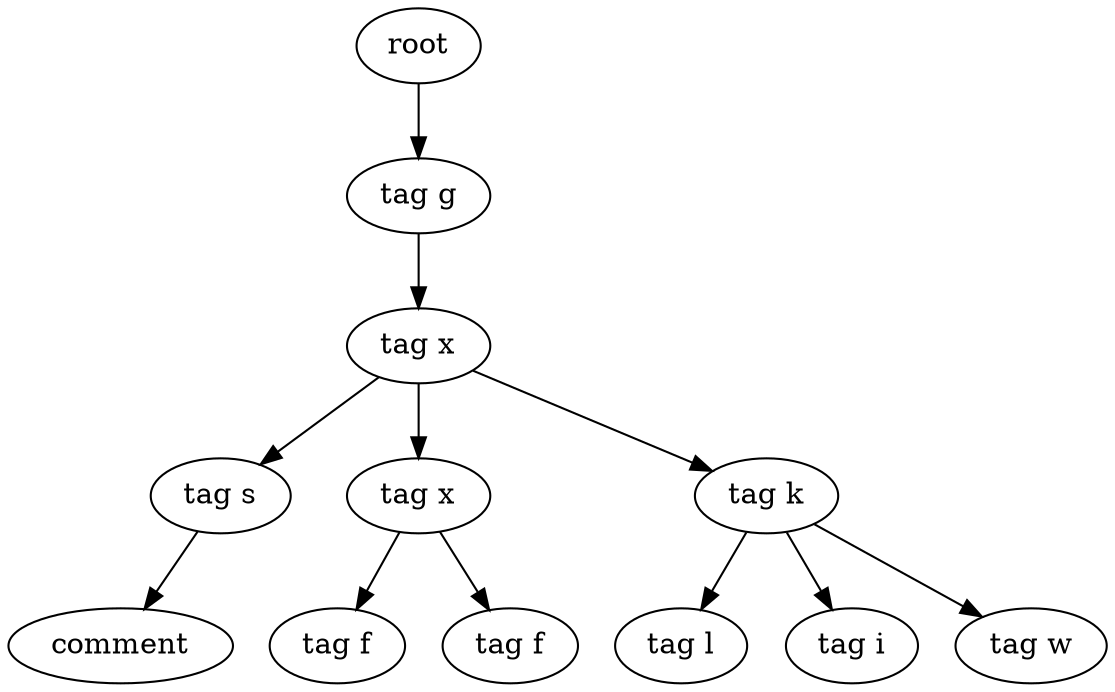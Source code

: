 digraph Tree{
0[label="root"];
0->00
00[label="tag g"];
00->000
000[label="tag x"];
000->0000
0000[label="tag s"];
0000->00000
00000[label="comment"];
000->0001
0001[label="tag x"];
0001->00010
00010[label="tag f"];
0001->00011
00011[label="tag f"];
000->0002
0002[label="tag k"];
0002->00020
00020[label="tag l"];
0002->00021
00021[label="tag i"];
0002->00022
00022[label="tag w"];
}
